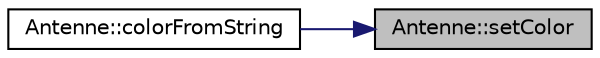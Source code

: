 digraph "Antenne::setColor"
{
 // LATEX_PDF_SIZE
  edge [fontname="Helvetica",fontsize="10",labelfontname="Helvetica",labelfontsize="10"];
  node [fontname="Helvetica",fontsize="10",shape=record];
  rankdir="RL";
  Node83 [label="Antenne::setColor",height=0.2,width=0.4,color="black", fillcolor="grey75", style="filled", fontcolor="black",tooltip="modifier la couleur de l'antenne"];
  Node83 -> Node84 [dir="back",color="midnightblue",fontsize="10",style="solid",fontname="Helvetica"];
  Node84 [label="Antenne::colorFromString",height=0.2,width=0.4,color="black", fillcolor="white", style="filled",URL="$class_antenne.html#a70d1fbace3f59ef61d5f8045ccd9a036",tooltip=" "];
}
